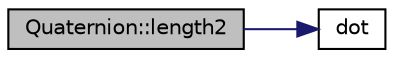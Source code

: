 digraph "Quaternion::length2"
{
  edge [fontname="Helvetica",fontsize="10",labelfontname="Helvetica",labelfontsize="10"];
  node [fontname="Helvetica",fontsize="10",shape=record];
  rankdir="LR";
  Node1 [label="Quaternion::length2",height=0.2,width=0.4,color="black", fillcolor="grey75", style="filled", fontcolor="black"];
  Node1 -> Node2 [color="midnightblue",fontsize="10",style="solid",fontname="Helvetica"];
  Node2 [label="dot",height=0.2,width=0.4,color="black", fillcolor="white", style="filled",URL="$_quaternion_8h.html#af8cf8caa91dd2209c53a956d41cb26ae"];
}
